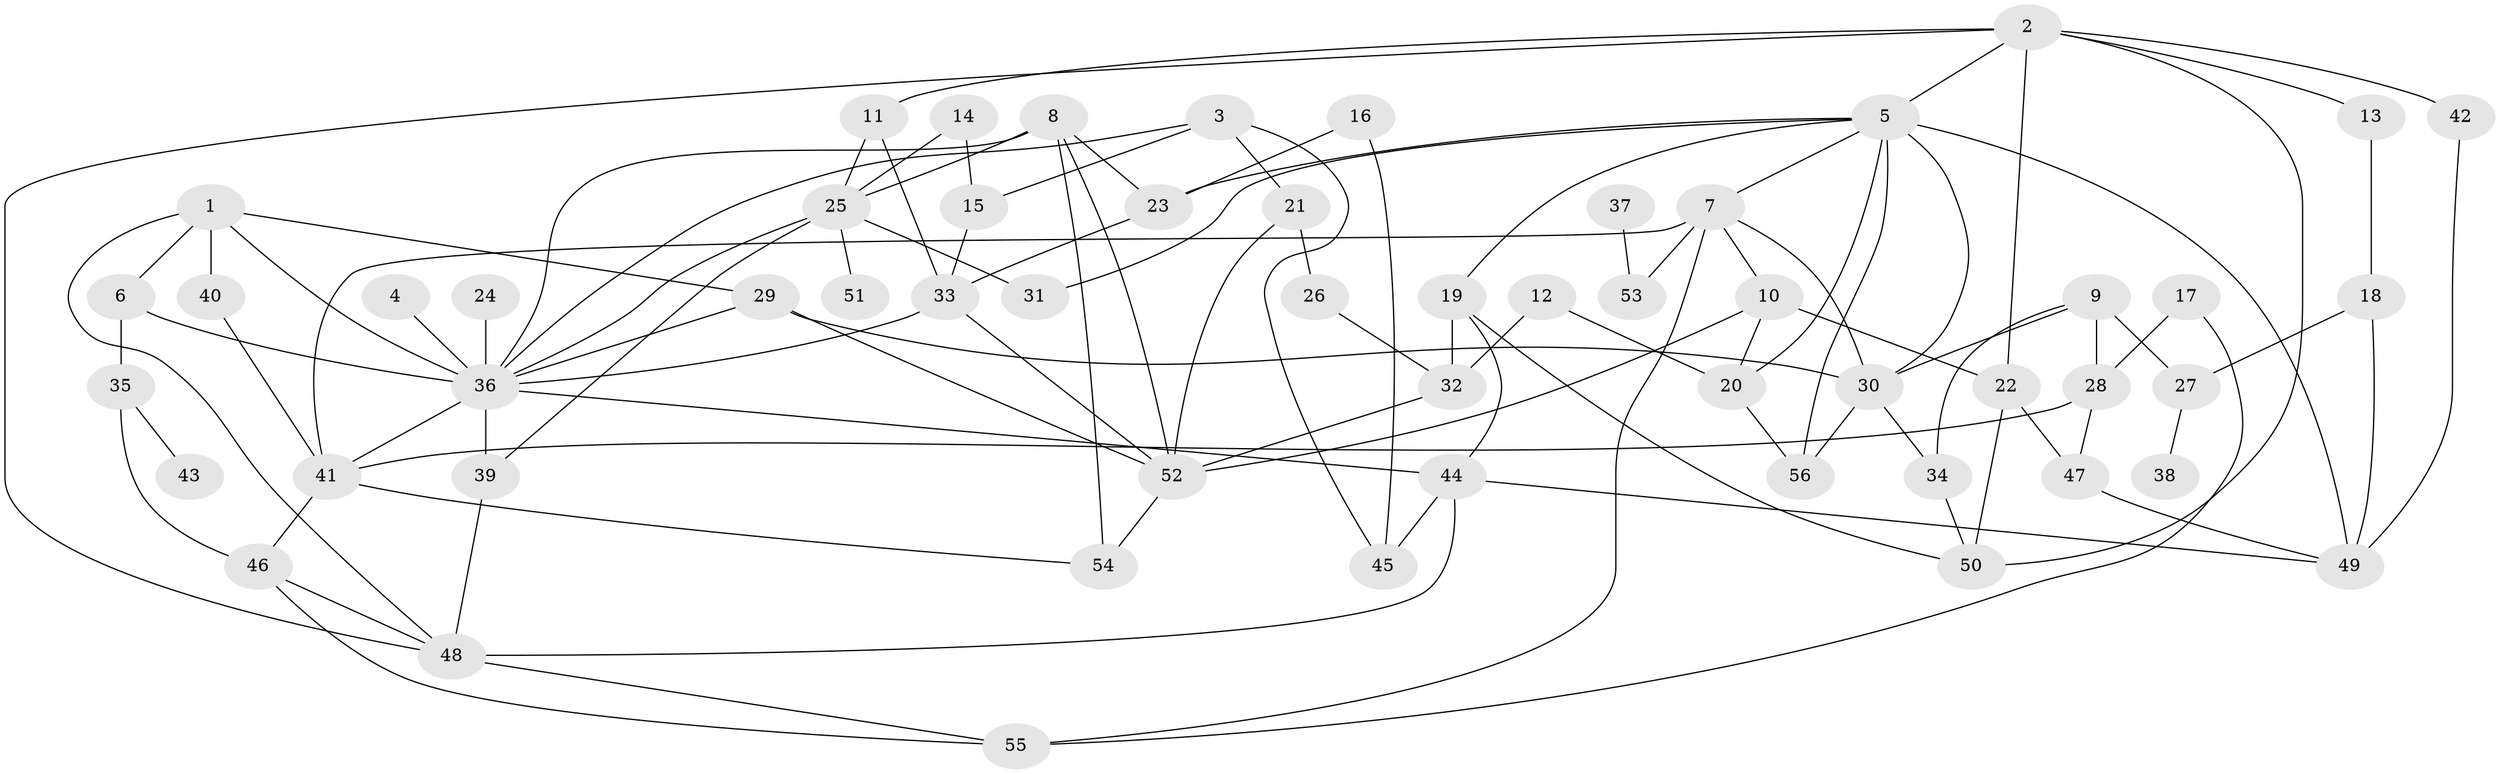 // original degree distribution, {14: 0.009009009009009009, 6: 0.02702702702702703, 9: 0.009009009009009009, 5: 0.0990990990990991, 4: 0.14414414414414414, 7: 0.018018018018018018, 2: 0.2972972972972973, 1: 0.1891891891891892, 3: 0.2072072072072072}
// Generated by graph-tools (version 1.1) at 2025/00/03/09/25 03:00:58]
// undirected, 56 vertices, 104 edges
graph export_dot {
graph [start="1"]
  node [color=gray90,style=filled];
  1;
  2;
  3;
  4;
  5;
  6;
  7;
  8;
  9;
  10;
  11;
  12;
  13;
  14;
  15;
  16;
  17;
  18;
  19;
  20;
  21;
  22;
  23;
  24;
  25;
  26;
  27;
  28;
  29;
  30;
  31;
  32;
  33;
  34;
  35;
  36;
  37;
  38;
  39;
  40;
  41;
  42;
  43;
  44;
  45;
  46;
  47;
  48;
  49;
  50;
  51;
  52;
  53;
  54;
  55;
  56;
  1 -- 6 [weight=1.0];
  1 -- 29 [weight=1.0];
  1 -- 36 [weight=1.0];
  1 -- 40 [weight=2.0];
  1 -- 48 [weight=1.0];
  2 -- 5 [weight=1.0];
  2 -- 11 [weight=1.0];
  2 -- 13 [weight=1.0];
  2 -- 22 [weight=1.0];
  2 -- 42 [weight=1.0];
  2 -- 48 [weight=1.0];
  2 -- 50 [weight=1.0];
  3 -- 15 [weight=1.0];
  3 -- 21 [weight=1.0];
  3 -- 36 [weight=1.0];
  3 -- 45 [weight=1.0];
  4 -- 36 [weight=1.0];
  5 -- 7 [weight=1.0];
  5 -- 19 [weight=1.0];
  5 -- 20 [weight=1.0];
  5 -- 23 [weight=1.0];
  5 -- 30 [weight=1.0];
  5 -- 31 [weight=1.0];
  5 -- 49 [weight=1.0];
  5 -- 56 [weight=1.0];
  6 -- 35 [weight=1.0];
  6 -- 36 [weight=3.0];
  7 -- 10 [weight=1.0];
  7 -- 30 [weight=1.0];
  7 -- 41 [weight=1.0];
  7 -- 53 [weight=2.0];
  7 -- 55 [weight=1.0];
  8 -- 23 [weight=1.0];
  8 -- 25 [weight=1.0];
  8 -- 36 [weight=1.0];
  8 -- 52 [weight=1.0];
  8 -- 54 [weight=1.0];
  9 -- 27 [weight=1.0];
  9 -- 28 [weight=1.0];
  9 -- 30 [weight=1.0];
  9 -- 34 [weight=1.0];
  10 -- 20 [weight=1.0];
  10 -- 22 [weight=1.0];
  10 -- 52 [weight=1.0];
  11 -- 25 [weight=1.0];
  11 -- 33 [weight=1.0];
  12 -- 20 [weight=1.0];
  12 -- 32 [weight=1.0];
  13 -- 18 [weight=1.0];
  14 -- 15 [weight=1.0];
  14 -- 25 [weight=1.0];
  15 -- 33 [weight=1.0];
  16 -- 23 [weight=1.0];
  16 -- 45 [weight=1.0];
  17 -- 28 [weight=1.0];
  17 -- 55 [weight=1.0];
  18 -- 27 [weight=1.0];
  18 -- 49 [weight=1.0];
  19 -- 32 [weight=1.0];
  19 -- 44 [weight=1.0];
  19 -- 50 [weight=1.0];
  20 -- 56 [weight=1.0];
  21 -- 26 [weight=1.0];
  21 -- 52 [weight=1.0];
  22 -- 47 [weight=1.0];
  22 -- 50 [weight=1.0];
  23 -- 33 [weight=1.0];
  24 -- 36 [weight=1.0];
  25 -- 31 [weight=2.0];
  25 -- 36 [weight=1.0];
  25 -- 39 [weight=1.0];
  25 -- 51 [weight=1.0];
  26 -- 32 [weight=1.0];
  27 -- 38 [weight=1.0];
  28 -- 41 [weight=1.0];
  28 -- 47 [weight=1.0];
  29 -- 30 [weight=1.0];
  29 -- 36 [weight=1.0];
  29 -- 52 [weight=1.0];
  30 -- 34 [weight=1.0];
  30 -- 56 [weight=1.0];
  32 -- 52 [weight=1.0];
  33 -- 36 [weight=1.0];
  33 -- 52 [weight=1.0];
  34 -- 50 [weight=1.0];
  35 -- 43 [weight=1.0];
  35 -- 46 [weight=1.0];
  36 -- 39 [weight=1.0];
  36 -- 41 [weight=1.0];
  36 -- 44 [weight=1.0];
  37 -- 53 [weight=1.0];
  39 -- 48 [weight=1.0];
  40 -- 41 [weight=1.0];
  41 -- 46 [weight=2.0];
  41 -- 54 [weight=1.0];
  42 -- 49 [weight=1.0];
  44 -- 45 [weight=1.0];
  44 -- 48 [weight=1.0];
  44 -- 49 [weight=1.0];
  46 -- 48 [weight=1.0];
  46 -- 55 [weight=1.0];
  47 -- 49 [weight=1.0];
  48 -- 55 [weight=1.0];
  52 -- 54 [weight=1.0];
}
